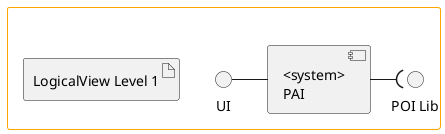 @startuml

skinparam rectangle {
  BorderColor Orange
  BackgroundColor White
}

rectangle " " as SystemBox {

  artifact "LogicalView Level 1" as D1

  component "<system>\nPAI" as PAI {
  }

  interface "UI" as UI
  interface "POI Lib" as POI

  UI -right- PAI
  PAI -( POI
}

@enduml
